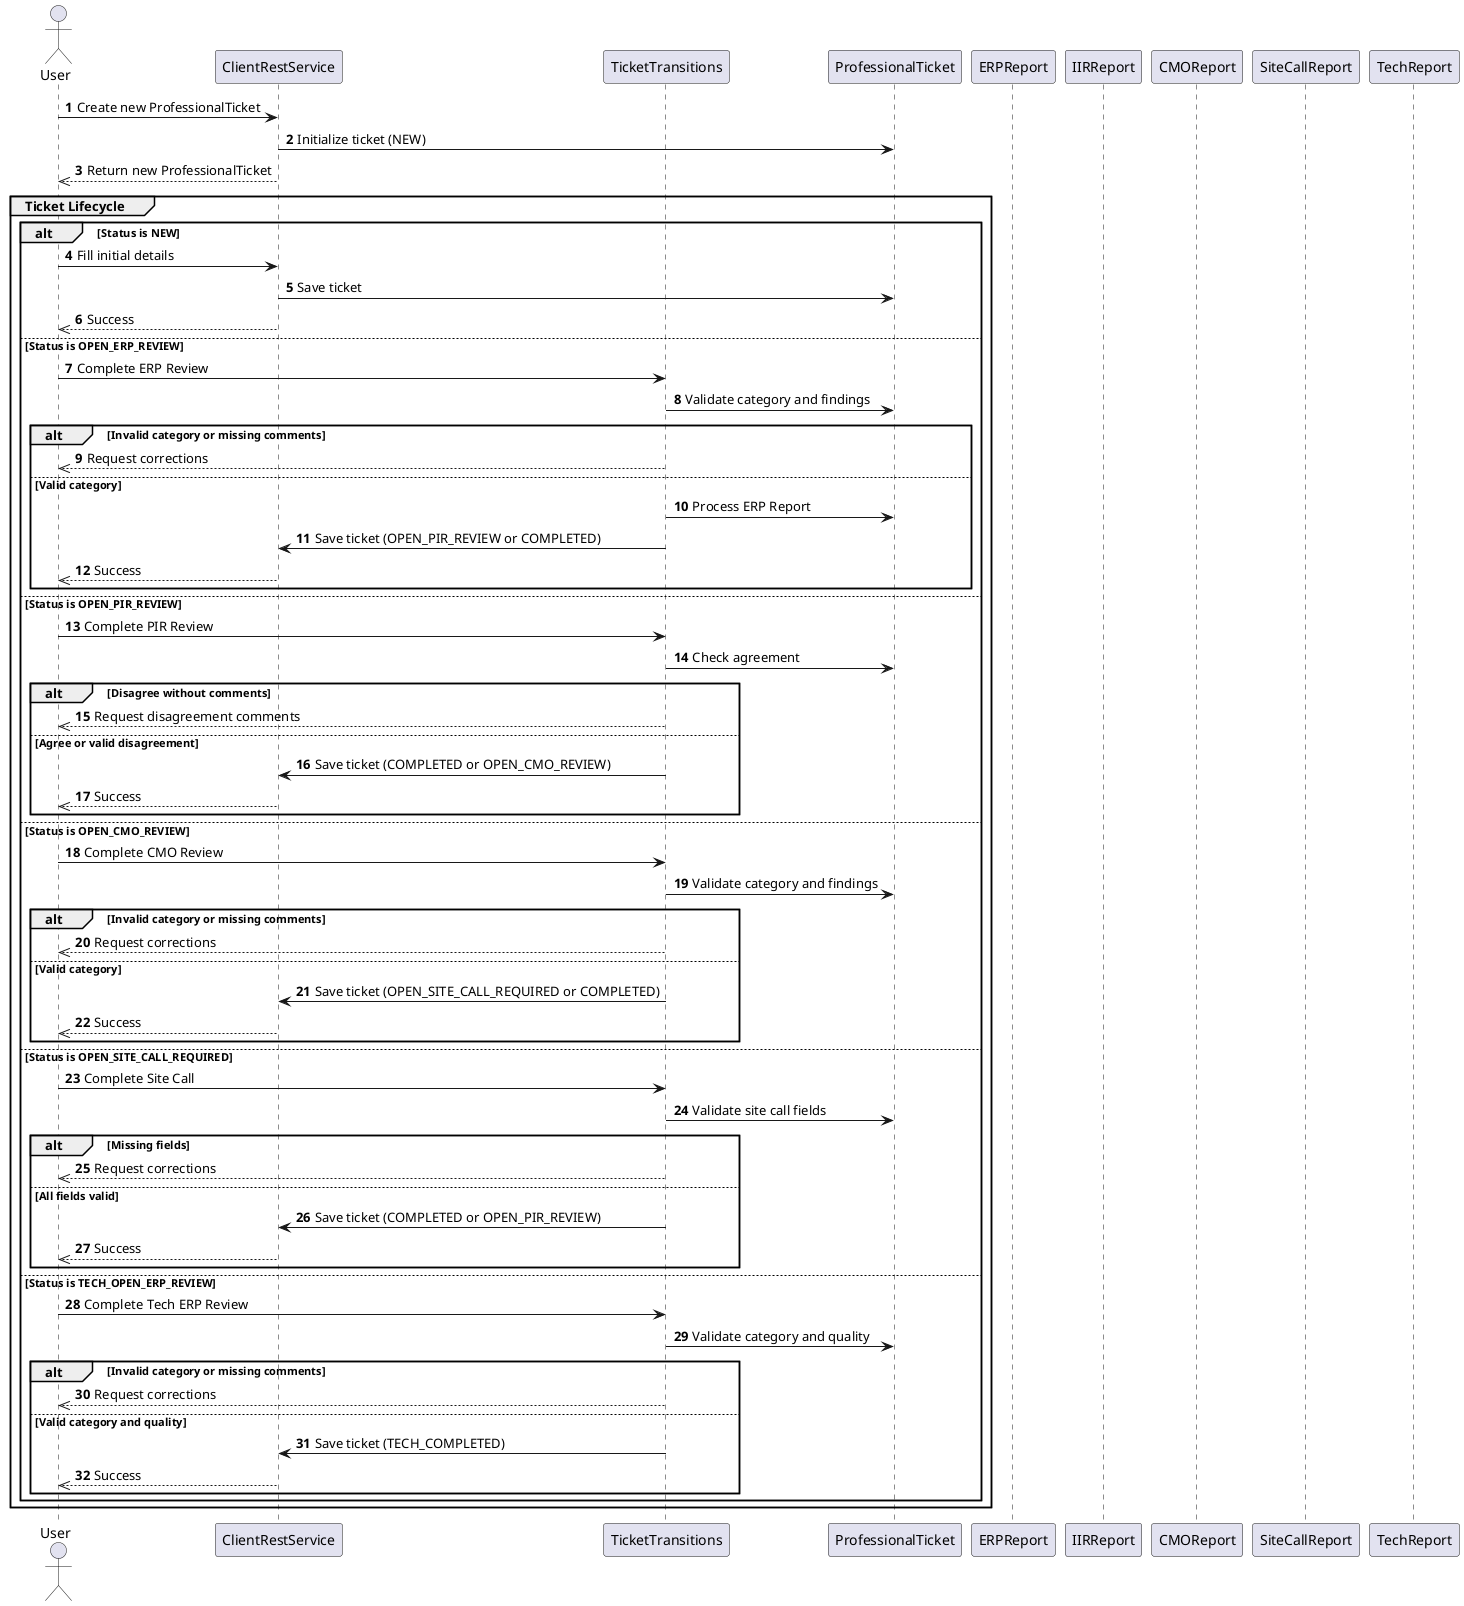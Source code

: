 @startuml
actor User
participant ClientRestService
participant TicketTransitions
participant ProfessionalTicket
participant ERPReport
participant IIRReport
participant CMOReport
participant SiteCallReport
participant TechReport

autonumber

User -> ClientRestService : Create new ProfessionalTicket
ClientRestService -> ProfessionalTicket : Initialize ticket (NEW)
ClientRestService -->> User : Return new ProfessionalTicket

group Ticket Lifecycle
    alt Status is NEW
        User -> ClientRestService : Fill initial details
        ClientRestService -> ProfessionalTicket : Save ticket
        ClientRestService -->> User : Success
    else Status is OPEN_ERP_REVIEW
        User -> TicketTransitions : Complete ERP Review
        TicketTransitions -> ProfessionalTicket : Validate category and findings
        alt Invalid category or missing comments
            TicketTransitions -->> User : Request corrections
        else Valid category
            TicketTransitions -> ProfessionalTicket : Process ERP Report
            TicketTransitions -> ClientRestService : Save ticket (OPEN_PIR_REVIEW or COMPLETED)
            ClientRestService -->> User : Success
        end
    else Status is OPEN_PIR_REVIEW
        User -> TicketTransitions : Complete PIR Review
        TicketTransitions -> ProfessionalTicket : Check agreement
        alt Disagree without comments
            TicketTransitions -->> User : Request disagreement comments
        else Agree or valid disagreement
            TicketTransitions -> ClientRestService : Save ticket (COMPLETED or OPEN_CMO_REVIEW)
            ClientRestService -->> User : Success
        end
    else Status is OPEN_CMO_REVIEW
        User -> TicketTransitions : Complete CMO Review
        TicketTransitions -> ProfessionalTicket : Validate category and findings
        alt Invalid category or missing comments
            TicketTransitions -->> User : Request corrections
        else Valid category
            TicketTransitions -> ClientRestService : Save ticket (OPEN_SITE_CALL_REQUIRED or COMPLETED)
            ClientRestService -->> User : Success
        end
    else Status is OPEN_SITE_CALL_REQUIRED
        User -> TicketTransitions : Complete Site Call
        TicketTransitions -> ProfessionalTicket : Validate site call fields
        alt Missing fields
            TicketTransitions -->> User : Request corrections
        else All fields valid
            TicketTransitions -> ClientRestService : Save ticket (COMPLETED or OPEN_PIR_REVIEW)
            ClientRestService -->> User : Success
        end
    else Status is TECH_OPEN_ERP_REVIEW
        User -> TicketTransitions : Complete Tech ERP Review
        TicketTransitions -> ProfessionalTicket : Validate category and quality
        alt Invalid category or missing comments
            TicketTransitions -->> User : Request corrections
        else Valid category and quality
            TicketTransitions -> ClientRestService : Save ticket (TECH_COMPLETED)
            ClientRestService -->> User : Success
        end
    end
end
@enduml